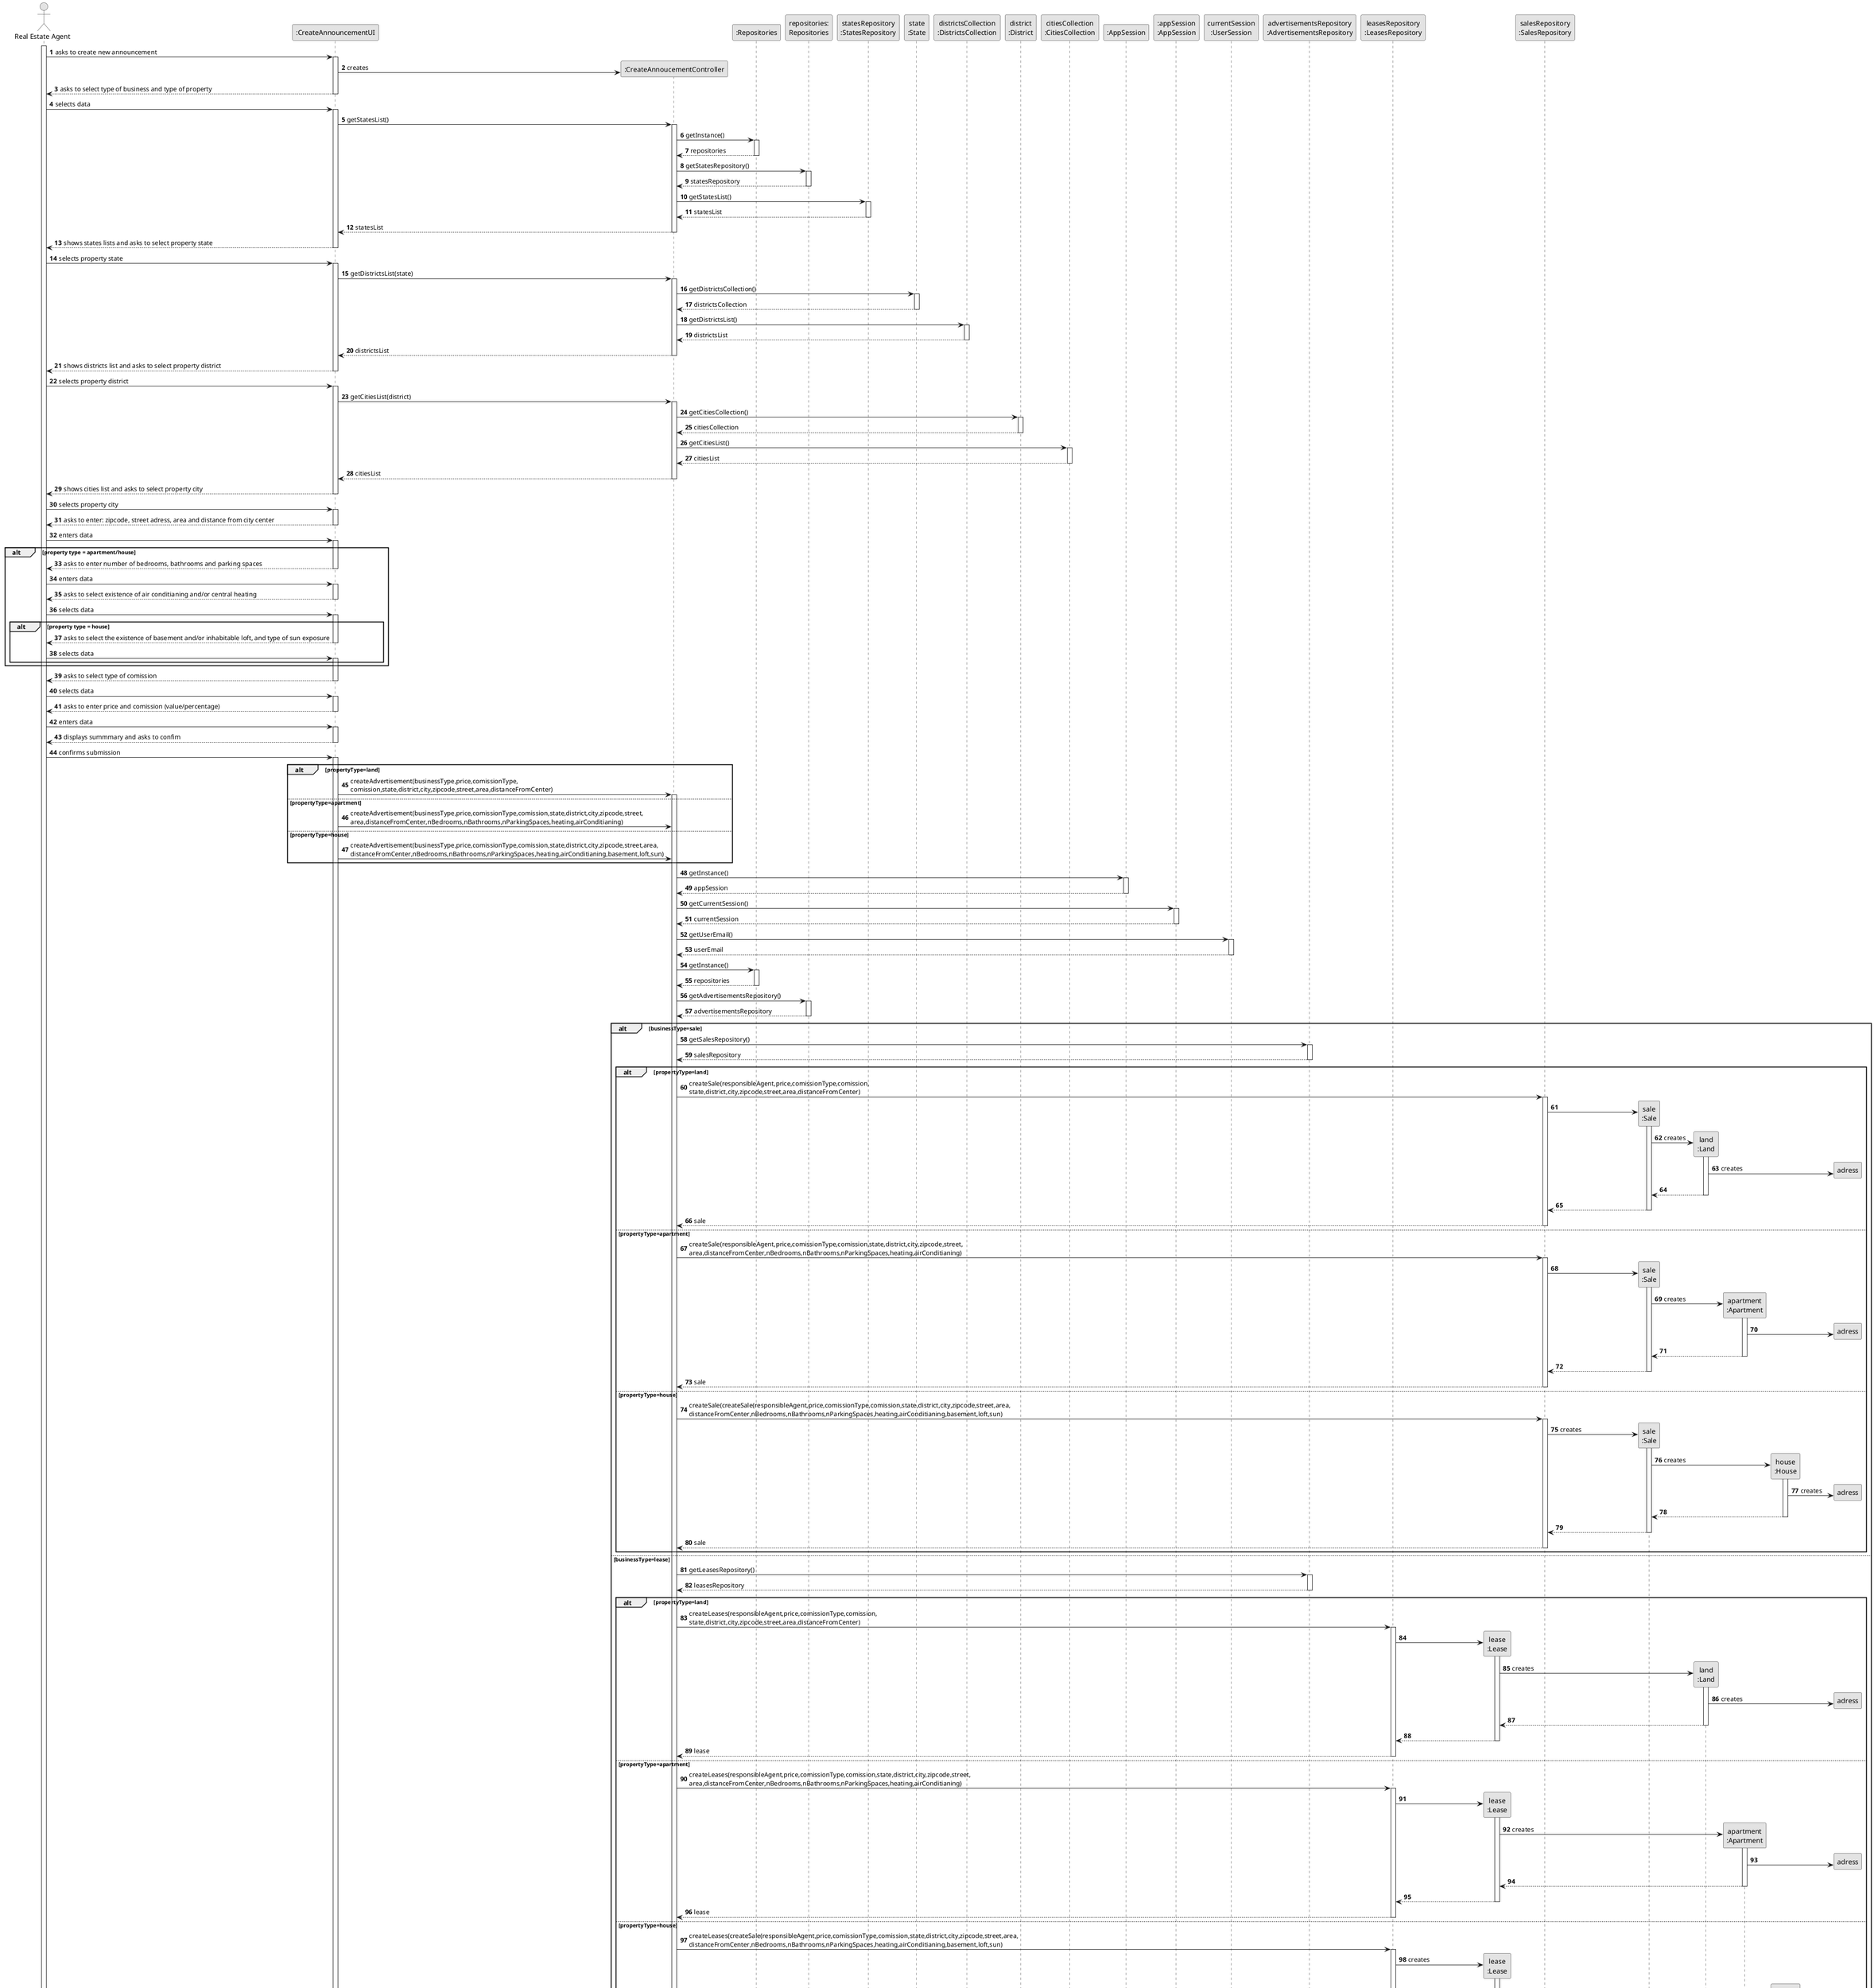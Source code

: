 @startuml
skinparam monochrome true
skinparam packageStyle rectangle
skinparam shadowing false

autonumber

'hide footbox
actor "Real Estate Agent" as Agent
participant ":CreateAnnouncementUI" as UI
participant ":CreateAnnoucementController" as Controller
participant ":Repositories" as Repositories
participant "repositories:\nRepositories" as repositoriesInstance
participant "statesRepository\n:StatesRepository" as statesRepository
participant "state\n:State" as state
participant "districtsCollection\n:DistrictsCollection" as districts
participant "district\n:District" as district
participant "citiesCollection\n:CitiesCollection" as cities
participant ":AppSession" as AppSession
participant ":appSession\n:AppSession" as appSession
participant "currentSession\n:UserSession" as currentSession
participant "advertisementsRepository\n:AdvertisementsRepository" as advertisementsRepository
participant "leasesRepository\n:LeasesRepository" as leases
participant "lease\n:Lease" as lease
participant "salesRepository\n:SalesRepository" as sales
participant "sale\n:Sale" as sale
participant "land\n:Land" as land
participant "apartment\n:Apartment" as apartment
participant "house\n:House" as house

activate Agent

    Agent -> UI : asks to create new announcement

    activate UI
    UI->Controller**:creates
    UI--> Agent : asks to select type of business and type of property
    deactivate UI

        Agent -> UI : selects data



activate UI
    UI->Controller:getStatesList()

activate Controller
    Controller->Repositories:getInstance()

    activate Repositories
    Repositories-->Controller:repositories
    deactivate Repositories

    Controller->repositoriesInstance:getStatesRepository()

    activate repositoriesInstance
    repositoriesInstance-->Controller:statesRepository
    deactivate repositoriesInstance

    Controller->statesRepository:getStatesList()

    activate statesRepository
    statesRepository-->Controller:statesList
    deactivate statesRepository

Controller-->UI:statesList

deactivate Controller

UI-->Agent: shows states lists and asks to select property state
    deactivate UI

    Agent -> UI : selects property state

    activate UI
            UI->Controller:getDistrictsList(state)

            activate Controller

    Controller->state:getDistrictsCollection()

    activate state
    state-->Controller:districtsCollection
    deactivate state

    Controller->districts:getDistrictsList()

    activate districts
    districts-->Controller:districtsList
    deactivate districts

            Controller-->UI:districtsList

            deactivate Controller

            UI--> Agent : shows districts list and asks to select property district
                    deactivate UI

                Agent -> UI : selects property district

                activate UI
                UI->Controller:getCitiesList(district)

                activate Controller

    Controller->district:getCitiesCollection()

    activate district
    district-->Controller:citiesCollection
    deactivate district

    Controller->cities:getCitiesList()

    activate cities
    cities-->Controller:citiesList
    deactivate cities

                Controller-->UI:citiesList

                deactivate Controller

UI--> Agent : shows cities list and asks to select property city
    deactivate UI

    Agent -> UI : selects property city

     activate UI
            UI--> Agent : asks to enter: zipcode, street adress, area and distance from city center
            deactivate UI

             Agent -> UI : enters data
         alt property type = apartment/house

    activate UI
    UI-->Agent:asks to enter number of bedrooms, bathrooms and parking spaces
    deactivate UI

    Agent->UI:enters data

    activate UI
    UI-->Agent: asks to select existence of air conditianing and/or central heating
    deactivate UI

    Agent->UI:selects data
    alt property type = house

    activate UI
    UI-->Agent:asks to select the existence of basement and/or inhabitable loft, and type of sun exposure
    deactivate UI

    Agent->UI:selects data
    activate UI
    end
end
     UI--> Agent : asks to select type of comission
     deactivate UI

         Agent -> UI : selects data

         activate UI
         UI-->Agent:asks to enter price and comission (value/percentage)
         deactivate UI

         Agent->UI:enters data

         activate UI
         UI--> Agent : displays summmary and asks to confim
         deactivate UI

         Agent -> UI : confirms submission

         activate UI

         alt propertyType=land

         UI->Controller:createAdvertisement(businessType,price,comissionType,\ncomission,state,district,city,zipcode,street,area,distanceFromCenter)
                  activate Controller

         else propertyType=apartment
         UI->Controller:createAdvertisement(businessType,price,comissionType,comission,state,district,city,zipcode,street,\narea,distanceFromCenter,nBedrooms,nBathrooms,nParkingSpaces,heating,airConditianing)

         else propertyType=house
                  UI->Controller:createAdvertisement(businessType,price,comissionType,comission,state,district,city,zipcode,street,area,\ndistanceFromCenter,nBedrooms,nBathrooms,nParkingSpaces,heating,airConditianing,basement,loft,sun)

         end

 Controller->AppSession:getInstance()

 activate AppSession
 AppSession-->Controller:appSession
 deactivate AppSession

 Controller->appSession:getCurrentSession()

 activate appSession
 appSession-->Controller:currentSession
 deactivate appSession

 Controller->currentSession:getUserEmail()

 activate currentSession
 currentSession-->Controller:userEmail
 deactivate currentSession

 Controller->Repositories:getInstance()

     activate Repositories
     Repositories-->Controller:repositories
     deactivate Repositories

     Controller->repositoriesInstance:getAdvertisementsRepository()

     activate repositoriesInstance
     repositoriesInstance-->Controller:advertisementsRepository
     deactivate repositoriesInstance

     alt businessType=sale

     Controller->advertisementsRepository:getSalesRepository()

         activate advertisementsRepository
         advertisementsRepository-->Controller:salesRepository
         deactivate advertisementsRepository

     alt propertyType=land

         Controller->sales:createSale(responsibleAgent,price,comissionType,comission,\nstate,district,city,zipcode,street,area,distanceFromCenter)

         activate sales
         sales->sale**

     activate sale
     sale->land**:creates

     activate land
     land->adress**:creates
     land-->sale
     deactivate land

     sale-->sales
     deactivate sale

         sales-->Controller:sale
         deactivate sales

     else propertyType=apartment

         Controller->sales:createSale(responsibleAgent,price,comissionType,comission,state,district,city,zipcode,street,\narea,distanceFromCenter,nBedrooms,nBathrooms,nParkingSpaces,heating,airConditianing)

         activate sales
         sales->sale**

         activate sale
     sale->apartment**:creates

     activate apartment
     apartment->adress**
     apartment-->sale
     deactivate apartment

     sale-->sales
     deactivate sale

     sales-->Controller:sale
     deactivate sales

     else propertyType=house

         Controller->sales:createSale(createSale(responsibleAgent,price,comissionType,comission,state,district,city,zipcode,street,area,\ndistanceFromCenter,nBedrooms,nBathrooms,nParkingSpaces,heating,airConditianing,basement,loft,sun)

     activate sales
     sales->sale**:creates

         activate sale
         sale->house**:creates

         activate house
         house->adress**:creates
         house-->sale
         deactivate house

         sale-->sales
         deactivate sale

         sales-->Controller:sale
         deactivate sales

     end

     else businessType=lease

    Controller->advertisementsRepository:getLeasesRepository()

        activate advertisementsRepository
        advertisementsRepository-->Controller:leasesRepository
        deactivate advertisementsRepository

       alt propertyType=land

           Controller->leases:createLeases(responsibleAgent,price,comissionType,comission,\nstate,district,city,zipcode,street,area,distanceFromCenter)

           activate leases
           leases->lease**

       activate lease
       lease->land**:creates

       activate land
       land->adress**:creates
       land-->lease
       deactivate land

       lease-->leases
       deactivate lease

           leases-->Controller:lease
           deactivate leases

       else propertyType=apartment

           Controller->leases:createLeases(responsibleAgent,price,comissionType,comission,state,district,city,zipcode,street,\narea,distanceFromCenter,nBedrooms,nBathrooms,nParkingSpaces,heating,airConditianing)

           activate leases
           leases->lease**

           activate lease
       lease->apartment**:creates

       activate apartment
       apartment->adress**
       apartment-->lease
       deactivate apartment

       lease-->leases
       deactivate lease

       leases-->Controller:lease
       deactivate leases

       else propertyType=house

           Controller->leases:createLeases(createSale(responsibleAgent,price,comissionType,comission,state,district,city,zipcode,street,area,\ndistanceFromCenter,nBedrooms,nBathrooms,nParkingSpaces,heating,airConditianing,basement,loft,sun)

       activate leases
       leases->lease**:creates

           activate lease
           lease->house**:creates

           activate house
           house->adress**:creates
           house-->lease
           deactivate house

           lease-->leases
           deactivate lease

           leases-->Controller:lease
           deactivate leases

       end

     end

 Controller->Repositories:getInstance()

     activate Repositories
     Repositories-->Controller:repositories
     deactivate Repositories

     Controller->repositoriesInstance:getAdvertisementsRepository()

     activate repositoriesInstance
     repositoriesInstance-->Controller:advertisementsRepository
     deactivate repositoriesInstance

     Controller->advertisementsRepository:getLeasesRepository()

         activate advertisementsRepository
         advertisementsRepository-->Controller:leasesRepository
         deactivate advertisementsRepository

 Controller->leases:validateProperty(property)

 activate leases

 loop for each lease
 leases->lease:isThereProperty(property)

 activate lease
 lease-->leases:true/false
 deactivate lease

 end

 leases-->Controller:true/false
 deactivate leases

 Controller->Repositories:getInstance()

     activate Repositories
     Repositories-->Controller:repositories
     deactivate Repositories

     Controller->repositoriesInstance:getAdvertisementsRepository()

     activate repositoriesInstance
     repositoriesInstance-->Controller:advertisementsRepository
     deactivate repositoriesInstance


 Controller->advertisementsRepository:getSalesRepository()

     activate advertisementsRepository
     advertisementsRepository-->Controller:salesRepository
     deactivate advertisementsRepository

 Controller->sales:validateProperty(property)

 activate sales

 loop for each sale
 sales->sale:isThereProperty(property)

 activate sale
 sale-->sales:true/false
 deactivate sale

 end

 sales-->Controller:true/false
 deactivate sales


        Controller-->UI:success

        deactivate Controller

         UI--> Agent : displays operation success
         deactivate UI


@enduml